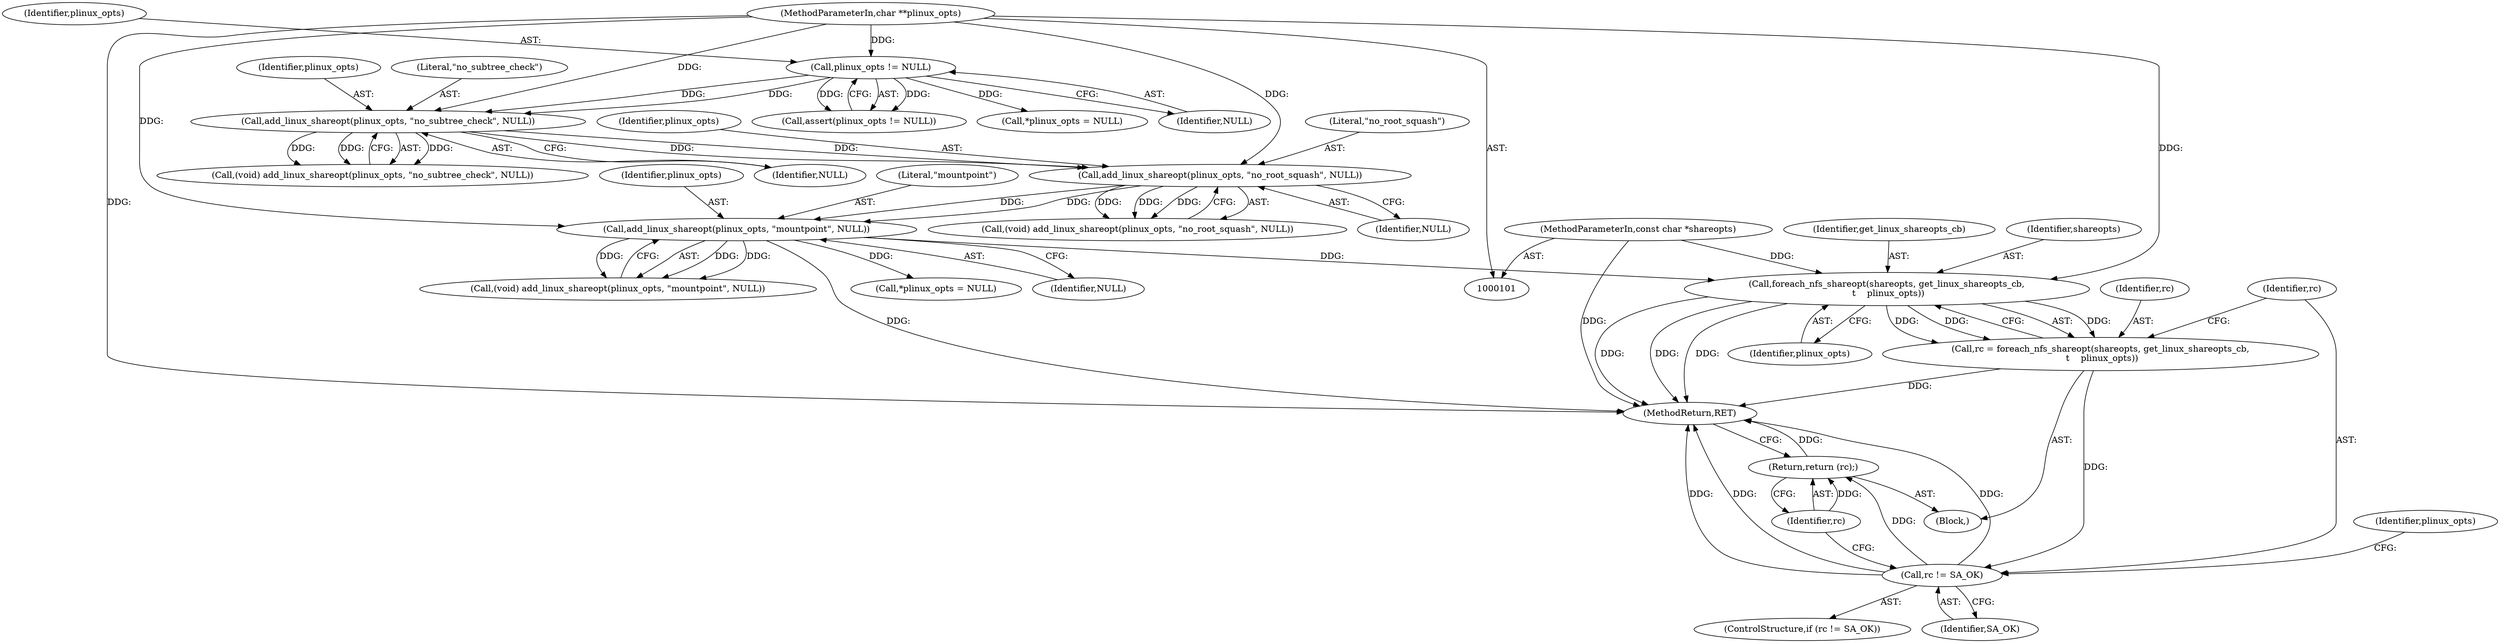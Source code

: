 digraph "0_zfs_99aa4d2b4fd12c6bef62d02ffd1b375ddd42fcf4_0@pointer" {
"1000134" [label="(Call,foreach_nfs_shareopt(shareopts, get_linux_shareopts_cb,\n \t    plinux_opts))"];
"1000102" [label="(MethodParameterIn,const char *shareopts)"];
"1000128" [label="(Call,add_linux_shareopt(plinux_opts, \"mountpoint\", NULL))"];
"1000122" [label="(Call,add_linux_shareopt(plinux_opts, \"no_root_squash\", NULL))"];
"1000116" [label="(Call,add_linux_shareopt(plinux_opts, \"no_subtree_check\", NULL))"];
"1000107" [label="(Call,plinux_opts != NULL)"];
"1000103" [label="(MethodParameterIn,char **plinux_opts)"];
"1000132" [label="(Call,rc = foreach_nfs_shareopt(shareopts, get_linux_shareopts_cb,\n \t    plinux_opts))"];
"1000139" [label="(Call,rc != SA_OK)"];
"1000150" [label="(Return,return (rc);)"];
"1000104" [label="(Block,)"];
"1000133" [label="(Identifier,rc)"];
"1000140" [label="(Identifier,rc)"];
"1000125" [label="(Identifier,NULL)"];
"1000110" [label="(Call,*plinux_opts = NULL)"];
"1000129" [label="(Identifier,plinux_opts)"];
"1000116" [label="(Call,add_linux_shareopt(plinux_opts, \"no_subtree_check\", NULL))"];
"1000117" [label="(Identifier,plinux_opts)"];
"1000109" [label="(Identifier,NULL)"];
"1000102" [label="(MethodParameterIn,const char *shareopts)"];
"1000136" [label="(Identifier,get_linux_shareopts_cb)"];
"1000128" [label="(Call,add_linux_shareopt(plinux_opts, \"mountpoint\", NULL))"];
"1000139" [label="(Call,rc != SA_OK)"];
"1000138" [label="(ControlStructure,if (rc != SA_OK))"];
"1000103" [label="(MethodParameterIn,char **plinux_opts)"];
"1000145" [label="(Identifier,plinux_opts)"];
"1000130" [label="(Literal,\"mountpoint\")"];
"1000119" [label="(Identifier,NULL)"];
"1000151" [label="(Identifier,rc)"];
"1000122" [label="(Call,add_linux_shareopt(plinux_opts, \"no_root_squash\", NULL))"];
"1000152" [label="(MethodReturn,RET)"];
"1000146" [label="(Call,*plinux_opts = NULL)"];
"1000114" [label="(Call,(void) add_linux_shareopt(plinux_opts, \"no_subtree_check\", NULL))"];
"1000135" [label="(Identifier,shareopts)"];
"1000132" [label="(Call,rc = foreach_nfs_shareopt(shareopts, get_linux_shareopts_cb,\n \t    plinux_opts))"];
"1000124" [label="(Literal,\"no_root_squash\")"];
"1000118" [label="(Literal,\"no_subtree_check\")"];
"1000131" [label="(Identifier,NULL)"];
"1000107" [label="(Call,plinux_opts != NULL)"];
"1000150" [label="(Return,return (rc);)"];
"1000120" [label="(Call,(void) add_linux_shareopt(plinux_opts, \"no_root_squash\", NULL))"];
"1000108" [label="(Identifier,plinux_opts)"];
"1000141" [label="(Identifier,SA_OK)"];
"1000123" [label="(Identifier,plinux_opts)"];
"1000134" [label="(Call,foreach_nfs_shareopt(shareopts, get_linux_shareopts_cb,\n \t    plinux_opts))"];
"1000137" [label="(Identifier,plinux_opts)"];
"1000106" [label="(Call,assert(plinux_opts != NULL))"];
"1000126" [label="(Call,(void) add_linux_shareopt(plinux_opts, \"mountpoint\", NULL))"];
"1000134" -> "1000132"  [label="AST: "];
"1000134" -> "1000137"  [label="CFG: "];
"1000135" -> "1000134"  [label="AST: "];
"1000136" -> "1000134"  [label="AST: "];
"1000137" -> "1000134"  [label="AST: "];
"1000132" -> "1000134"  [label="CFG: "];
"1000134" -> "1000152"  [label="DDG: "];
"1000134" -> "1000152"  [label="DDG: "];
"1000134" -> "1000152"  [label="DDG: "];
"1000134" -> "1000132"  [label="DDG: "];
"1000134" -> "1000132"  [label="DDG: "];
"1000134" -> "1000132"  [label="DDG: "];
"1000102" -> "1000134"  [label="DDG: "];
"1000128" -> "1000134"  [label="DDG: "];
"1000103" -> "1000134"  [label="DDG: "];
"1000102" -> "1000101"  [label="AST: "];
"1000102" -> "1000152"  [label="DDG: "];
"1000128" -> "1000126"  [label="AST: "];
"1000128" -> "1000131"  [label="CFG: "];
"1000129" -> "1000128"  [label="AST: "];
"1000130" -> "1000128"  [label="AST: "];
"1000131" -> "1000128"  [label="AST: "];
"1000126" -> "1000128"  [label="CFG: "];
"1000128" -> "1000152"  [label="DDG: "];
"1000128" -> "1000126"  [label="DDG: "];
"1000128" -> "1000126"  [label="DDG: "];
"1000128" -> "1000126"  [label="DDG: "];
"1000122" -> "1000128"  [label="DDG: "];
"1000122" -> "1000128"  [label="DDG: "];
"1000103" -> "1000128"  [label="DDG: "];
"1000128" -> "1000146"  [label="DDG: "];
"1000122" -> "1000120"  [label="AST: "];
"1000122" -> "1000125"  [label="CFG: "];
"1000123" -> "1000122"  [label="AST: "];
"1000124" -> "1000122"  [label="AST: "];
"1000125" -> "1000122"  [label="AST: "];
"1000120" -> "1000122"  [label="CFG: "];
"1000122" -> "1000120"  [label="DDG: "];
"1000122" -> "1000120"  [label="DDG: "];
"1000122" -> "1000120"  [label="DDG: "];
"1000116" -> "1000122"  [label="DDG: "];
"1000116" -> "1000122"  [label="DDG: "];
"1000103" -> "1000122"  [label="DDG: "];
"1000116" -> "1000114"  [label="AST: "];
"1000116" -> "1000119"  [label="CFG: "];
"1000117" -> "1000116"  [label="AST: "];
"1000118" -> "1000116"  [label="AST: "];
"1000119" -> "1000116"  [label="AST: "];
"1000114" -> "1000116"  [label="CFG: "];
"1000116" -> "1000114"  [label="DDG: "];
"1000116" -> "1000114"  [label="DDG: "];
"1000116" -> "1000114"  [label="DDG: "];
"1000107" -> "1000116"  [label="DDG: "];
"1000107" -> "1000116"  [label="DDG: "];
"1000103" -> "1000116"  [label="DDG: "];
"1000107" -> "1000106"  [label="AST: "];
"1000107" -> "1000109"  [label="CFG: "];
"1000108" -> "1000107"  [label="AST: "];
"1000109" -> "1000107"  [label="AST: "];
"1000106" -> "1000107"  [label="CFG: "];
"1000107" -> "1000106"  [label="DDG: "];
"1000107" -> "1000106"  [label="DDG: "];
"1000103" -> "1000107"  [label="DDG: "];
"1000107" -> "1000110"  [label="DDG: "];
"1000103" -> "1000101"  [label="AST: "];
"1000103" -> "1000152"  [label="DDG: "];
"1000132" -> "1000104"  [label="AST: "];
"1000133" -> "1000132"  [label="AST: "];
"1000140" -> "1000132"  [label="CFG: "];
"1000132" -> "1000152"  [label="DDG: "];
"1000132" -> "1000139"  [label="DDG: "];
"1000139" -> "1000138"  [label="AST: "];
"1000139" -> "1000141"  [label="CFG: "];
"1000140" -> "1000139"  [label="AST: "];
"1000141" -> "1000139"  [label="AST: "];
"1000145" -> "1000139"  [label="CFG: "];
"1000151" -> "1000139"  [label="CFG: "];
"1000139" -> "1000152"  [label="DDG: "];
"1000139" -> "1000152"  [label="DDG: "];
"1000139" -> "1000152"  [label="DDG: "];
"1000139" -> "1000150"  [label="DDG: "];
"1000150" -> "1000104"  [label="AST: "];
"1000150" -> "1000151"  [label="CFG: "];
"1000151" -> "1000150"  [label="AST: "];
"1000152" -> "1000150"  [label="CFG: "];
"1000150" -> "1000152"  [label="DDG: "];
"1000151" -> "1000150"  [label="DDG: "];
}

